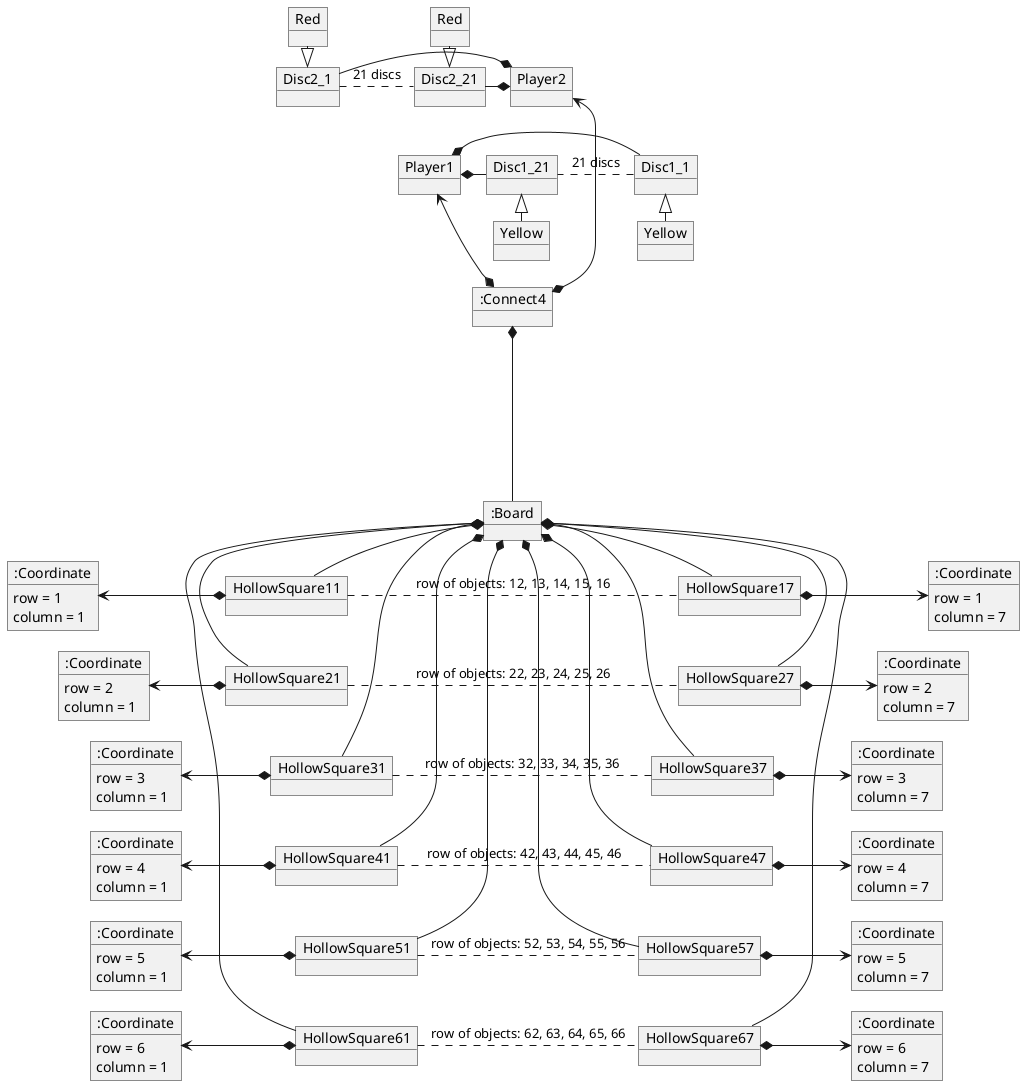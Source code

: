 @startuml
'https://plantuml.com/object-diagram

skinparam nodesep 25
skinparam ranksep 20
'left to right direction
'skinparam linetype polyline
'skinparam linetype ortho

object ":Connect4" as Connect4
object ":Board" as Board

object HollowSquare11
object HollowSquare17

object HollowSquare21
object HollowSquare27

object HollowSquare31
object HollowSquare37

object HollowSquare41
object HollowSquare47

object HollowSquare51
object HollowSquare57

object HollowSquare61
object HollowSquare67

object ":Coordinate" as Coordinate11 {
    row = 1
    column = 1
}
object ":Coordinate" as Coordinate17 {
    row = 1
    column = 7
}

object ":Coordinate" as Coordinate21 {
    row = 2
    column = 1
}
object ":Coordinate" as Coordinate27 {
    row = 2
    column = 7
}

object ":Coordinate" as Coordinate31 {
    row = 3
    column = 1
}
object ":Coordinate" as Coordinate37 {
    row = 3
    column = 7
}

object ":Coordinate" as Coordinate41 {
    row = 4
    column = 1
}
object ":Coordinate" as Coordinate47 {
    row = 4
    column = 7
}

object ":Coordinate" as Coordinate51 {
    row = 5
    column = 1
}
object ":Coordinate" as Coordinate57 {
    row = 5
    column = 7
}

object ":Coordinate" as Coordinate61 {
    row = 6
    column = 1
}
object ":Coordinate" as Coordinate67 {
    row = 6
    column = 7
}


Connect4 *--------- Board

Board *-- HollowSquare11
Board *-- HollowSquare17

HollowSquare11 *-left-> Coordinate11
HollowSquare17 *-right-> Coordinate17

Board *-- HollowSquare21
Board *-- HollowSquare27

HollowSquare21 *-left-> Coordinate21
HollowSquare27 *-right-> Coordinate27

Board *-- HollowSquare31
Board *-- HollowSquare37

HollowSquare31 *-left-> Coordinate31
HollowSquare37 *-right-> Coordinate37

Board *-- HollowSquare41
Board *-- HollowSquare47

HollowSquare41 *-left-> Coordinate41
HollowSquare47 *-right-> Coordinate47

Board *-- HollowSquare51
Board *-- HollowSquare57

HollowSquare51 *-left-> Coordinate51
HollowSquare57 *-right-> Coordinate57

Board *-- HollowSquare61
Board *-- HollowSquare67

HollowSquare61 *-left-> Coordinate61
HollowSquare67 *-right-> Coordinate67

HollowSquare11 -[hidden]right-> HollowSquare17
HollowSquare21 -[hidden]right-> HollowSquare27
HollowSquare31 -[hidden]right-> HollowSquare37
HollowSquare41 -[hidden]right-> HollowSquare47
HollowSquare51 -[hidden]right-> HollowSquare57
HollowSquare61 -[hidden]right-> HollowSquare67

HollowSquare11 .. HollowSquare17 : row of objects: 12, 13, 14, 15, 16
HollowSquare21 .. HollowSquare27 : row of objects: 22, 23, 24, 25, 26
HollowSquare31 .. HollowSquare37 : row of objects: 32, 33, 34, 35, 36
HollowSquare41 .. HollowSquare47 : row of objects: 42, 43, 44, 45, 46
HollowSquare51 .. HollowSquare57 : row of objects: 52, 53, 54, 55, 56
HollowSquare61 .. HollowSquare67 : row of objects: 62, 63, 64, 65, 66

HollowSquare11 -[hidden]down-> HollowSquare21
HollowSquare17 -[hidden]down-> HollowSquare27

HollowSquare21 -[hidden]down-> HollowSquare31
HollowSquare27 -[hidden]down-> HollowSquare37

HollowSquare31 -[hidden]down-> HollowSquare41
HollowSquare37 -[hidden]down-> HollowSquare47

HollowSquare41 -[hidden]down-> HollowSquare51
HollowSquare47 -[hidden]down-> HollowSquare57

HollowSquare51 -[hidden]down-> HollowSquare61
HollowSquare57 -[hidden]down-> HollowSquare67

Coordinate11 -[hidden]down-> Coordinate21
Coordinate17 -[hidden]down-> Coordinate27

Coordinate21 -[hidden]down-> Coordinate31
Coordinate27 -[hidden]down-> Coordinate37

Coordinate31 -[hidden]down-> Coordinate41
Coordinate37 -[hidden]down-> Coordinate47

Coordinate41 -[hidden]down-> Coordinate51
Coordinate47 -[hidden]down-> Coordinate57

Coordinate51 -[hidden]down-> Coordinate61
Coordinate57 -[hidden]down-> Coordinate67

Coordinate61 -[hidden]up-> Coordinate51
Coordinate67 -[hidden]up-> Coordinate57

together {
  object Player1
  object Player2
}

Connect4 *--up-> Player1
Connect4 *-up-> Player2

Player1 ---[hidden]up> Player2

together {
  object Disc1_1
  object "Yellow" as Yellow1
}

together {
  object Disc1_21
  object "Yellow" as Yellow21
}

Player1 *-right Disc1_1
Disc1_1 <|-- Yellow1
Player1 *-left Disc1_21
Disc1_21 <|-- Yellow21

Disc1_1 -[hidden]----> Disc1_21
Disc1_1 . Disc1_21 : 21 discs


together {
  object Disc2_1
  object "Red" as Red1
}

together {
  object Disc2_21
  object "Red" as Red21
}

Player2 *-left Disc2_1
Disc2_1 <|--up Red1
Player2 *-left Disc2_21
Disc2_21 <|--up Red21

Disc2_1 -[hidden]> Disc2_21
Disc2_1 . Disc2_21 : 21 discs

@enduml
